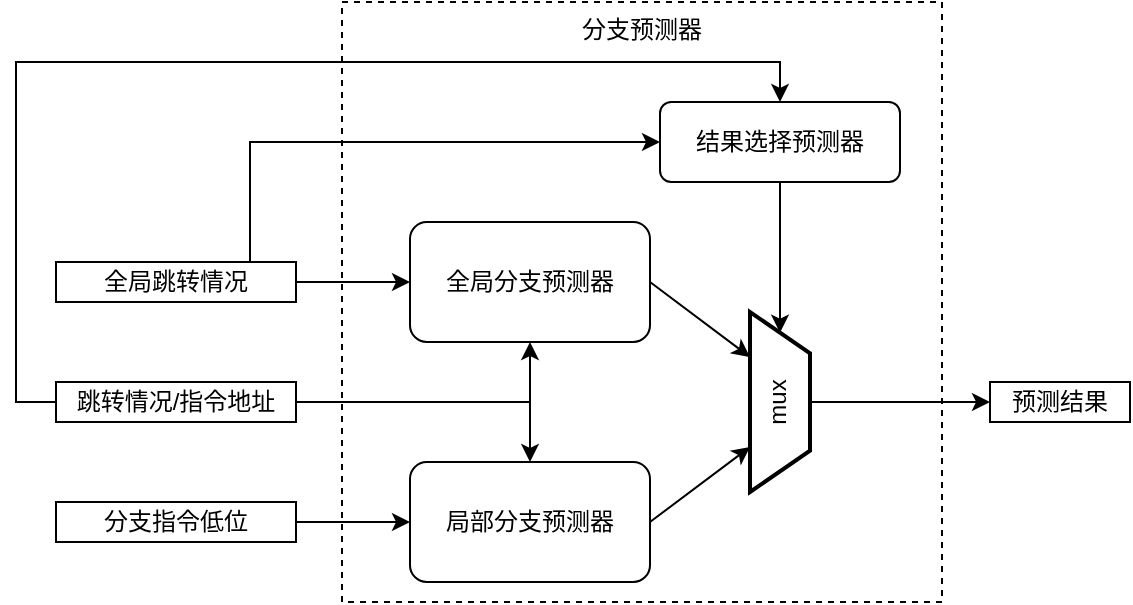 <mxfile version="11.1.4" type="device"><diagram id="6a731a19-8d31-9384-78a2-239565b7b9f0" name="分支预测器"><mxGraphModel dx="1086" dy="808" grid="1" gridSize="10" guides="1" tooltips="1" connect="1" arrows="1" fold="1" page="1" pageScale="1" pageWidth="1169" pageHeight="827" background="#ffffff" math="0" shadow="0"><root><mxCell id="0"/><mxCell id="1" parent="0"/><mxCell id="AM25smXS22YXczxgAaLg-79" value="分支预测器" style="rounded=0;whiteSpace=wrap;html=1;align=center;horizontal=1;verticalAlign=top;dashed=1;gradientColor=none;gradientDirection=north;fillColor=none;" parent="1" vertex="1"><mxGeometry x="180" y="20" width="300" height="300" as="geometry"/></mxCell><mxCell id="AM25smXS22YXczxgAaLg-63" style="edgeStyle=none;rounded=0;orthogonalLoop=1;jettySize=auto;html=1;exitX=1;exitY=0.5;exitDx=0;exitDy=0;entryX=0.75;entryY=0;entryDx=0;entryDy=0;" parent="1" source="AM25smXS22YXczxgAaLg-55" target="AM25smXS22YXczxgAaLg-61" edge="1"><mxGeometry relative="1" as="geometry"/></mxCell><mxCell id="AM25smXS22YXczxgAaLg-55" value="全局分支预测器" style="rounded=1;whiteSpace=wrap;html=1;arcSize=14;" parent="1" vertex="1"><mxGeometry x="214" y="130" width="120" height="60" as="geometry"/></mxCell><mxCell id="AM25smXS22YXczxgAaLg-64" style="edgeStyle=none;rounded=0;orthogonalLoop=1;jettySize=auto;html=1;exitX=1;exitY=0.5;exitDx=0;exitDy=0;entryX=0.25;entryY=0;entryDx=0;entryDy=0;" parent="1" source="AM25smXS22YXczxgAaLg-56" target="AM25smXS22YXczxgAaLg-61" edge="1"><mxGeometry relative="1" as="geometry"/></mxCell><mxCell id="AM25smXS22YXczxgAaLg-56" value="局部分支预测器" style="rounded=1;whiteSpace=wrap;html=1;arcSize=14;" parent="1" vertex="1"><mxGeometry x="214" y="250" width="120" height="60" as="geometry"/></mxCell><mxCell id="AM25smXS22YXczxgAaLg-74" style="edgeStyle=orthogonalEdgeStyle;rounded=0;orthogonalLoop=1;jettySize=auto;html=1;exitX=0.5;exitY=1;exitDx=0;exitDy=0;entryX=0;entryY=0.5;entryDx=0;entryDy=0;" parent="1" source="AM25smXS22YXczxgAaLg-61" target="AM25smXS22YXczxgAaLg-73" edge="1"><mxGeometry relative="1" as="geometry"/></mxCell><mxCell id="AM25smXS22YXczxgAaLg-61" value="mux" style="verticalAlign=top;html=1;strokeWidth=2;shape=trapezoid;perimeter=trapezoidPerimeter;whiteSpace=wrap;size=0.23;arcSize=10;flipV=1;rotation=-90;" parent="1" vertex="1"><mxGeometry x="354" y="205" width="90" height="30" as="geometry"/></mxCell><mxCell id="AM25smXS22YXczxgAaLg-66" style="edgeStyle=none;rounded=0;orthogonalLoop=1;jettySize=auto;html=1;exitX=0.5;exitY=1;exitDx=0;exitDy=0;" parent="1" source="AM25smXS22YXczxgAaLg-65" target="AM25smXS22YXczxgAaLg-61" edge="1"><mxGeometry relative="1" as="geometry"/></mxCell><mxCell id="AM25smXS22YXczxgAaLg-65" value="结果选择预测器" style="rounded=1;whiteSpace=wrap;html=1;arcSize=14;" parent="1" vertex="1"><mxGeometry x="339" y="70" width="120" height="40" as="geometry"/></mxCell><mxCell id="AM25smXS22YXczxgAaLg-68" style="edgeStyle=none;rounded=0;orthogonalLoop=1;jettySize=auto;html=1;exitX=1;exitY=0.5;exitDx=0;exitDy=0;" parent="1" source="AM25smXS22YXczxgAaLg-67" target="AM25smXS22YXczxgAaLg-55" edge="1"><mxGeometry relative="1" as="geometry"/></mxCell><mxCell id="AM25smXS22YXczxgAaLg-69" style="edgeStyle=orthogonalEdgeStyle;rounded=0;orthogonalLoop=1;jettySize=auto;html=1;exitX=0.5;exitY=0;exitDx=0;exitDy=0;entryX=0;entryY=0.5;entryDx=0;entryDy=0;" parent="1" source="AM25smXS22YXczxgAaLg-67" target="AM25smXS22YXczxgAaLg-65" edge="1"><mxGeometry relative="1" as="geometry"><Array as="points"><mxPoint x="134" y="90"/></Array></mxGeometry></mxCell><mxCell id="AM25smXS22YXczxgAaLg-67" value="全局跳转情况" style="rounded=0;whiteSpace=wrap;html=1;" parent="1" vertex="1"><mxGeometry x="37" y="150" width="120" height="20" as="geometry"/></mxCell><mxCell id="AM25smXS22YXczxgAaLg-71" style="edgeStyle=orthogonalEdgeStyle;rounded=0;orthogonalLoop=1;jettySize=auto;html=1;exitX=1;exitY=0.5;exitDx=0;exitDy=0;entryX=0;entryY=0.5;entryDx=0;entryDy=0;" parent="1" source="AM25smXS22YXczxgAaLg-70" target="AM25smXS22YXczxgAaLg-56" edge="1"><mxGeometry relative="1" as="geometry"/></mxCell><mxCell id="AM25smXS22YXczxgAaLg-70" value="分支指令低位" style="rounded=0;whiteSpace=wrap;html=1;" parent="1" vertex="1"><mxGeometry x="37" y="270" width="120" height="20" as="geometry"/></mxCell><mxCell id="AM25smXS22YXczxgAaLg-73" value="预测结果" style="rounded=0;whiteSpace=wrap;html=1;" parent="1" vertex="1"><mxGeometry x="504" y="210" width="70" height="20" as="geometry"/></mxCell><mxCell id="AM25smXS22YXczxgAaLg-76" style="edgeStyle=orthogonalEdgeStyle;rounded=0;orthogonalLoop=1;jettySize=auto;html=1;exitX=1;exitY=0.5;exitDx=0;exitDy=0;" parent="1" source="AM25smXS22YXczxgAaLg-75" target="AM25smXS22YXczxgAaLg-55" edge="1"><mxGeometry relative="1" as="geometry"/></mxCell><mxCell id="AM25smXS22YXczxgAaLg-77" style="edgeStyle=orthogonalEdgeStyle;rounded=0;orthogonalLoop=1;jettySize=auto;html=1;exitX=1;exitY=0.5;exitDx=0;exitDy=0;entryX=0.5;entryY=0;entryDx=0;entryDy=0;" parent="1" source="AM25smXS22YXczxgAaLg-75" target="AM25smXS22YXczxgAaLg-56" edge="1"><mxGeometry relative="1" as="geometry"/></mxCell><mxCell id="AM25smXS22YXczxgAaLg-78" style="edgeStyle=orthogonalEdgeStyle;rounded=0;orthogonalLoop=1;jettySize=auto;html=1;exitX=0;exitY=0.5;exitDx=0;exitDy=0;entryX=0.5;entryY=0;entryDx=0;entryDy=0;" parent="1" source="AM25smXS22YXczxgAaLg-75" target="AM25smXS22YXczxgAaLg-65" edge="1"><mxGeometry relative="1" as="geometry"/></mxCell><mxCell id="AM25smXS22YXczxgAaLg-75" value="跳转情况/指令地址" style="rounded=0;whiteSpace=wrap;html=1;" parent="1" vertex="1"><mxGeometry x="37" y="210" width="120" height="20" as="geometry"/></mxCell></root></mxGraphModel></diagram><diagram id="7CGJWn-XEmwj8qfm6HHy" name="2bit分支预测器"><mxGraphModel dx="813" dy="471" grid="1" gridSize="10" guides="1" tooltips="1" connect="1" arrows="1" fold="1" page="1" pageScale="1" pageWidth="827" pageHeight="1169" math="0" shadow="0"><root><mxCell id="G2nhcEMkMIPuHJV0WTLx-0"/><mxCell id="G2nhcEMkMIPuHJV0WTLx-1" parent="G2nhcEMkMIPuHJV0WTLx-0"/><mxCell id="G2nhcEMkMIPuHJV0WTLx-6" style="edgeStyle=orthogonalEdgeStyle;rounded=0;orthogonalLoop=1;jettySize=auto;html=1;exitX=1;exitY=0.75;exitDx=0;exitDy=0;entryX=0;entryY=0.75;entryDx=0;entryDy=0;" edge="1" parent="G2nhcEMkMIPuHJV0WTLx-1" source="G2nhcEMkMIPuHJV0WTLx-2" target="G2nhcEMkMIPuHJV0WTLx-3"><mxGeometry relative="1" as="geometry"/></mxCell><mxCell id="G2nhcEMkMIPuHJV0WTLx-7" value="预测错误" style="text;html=1;resizable=0;points=[];align=center;verticalAlign=middle;labelBackgroundColor=#ffffff;" vertex="1" connectable="0" parent="G2nhcEMkMIPuHJV0WTLx-6"><mxGeometry x="0.173" y="2" relative="1" as="geometry"><mxPoint x="-13" y="2" as="offset"/></mxGeometry></mxCell><mxCell id="G2nhcEMkMIPuHJV0WTLx-2" value="预测跳转&lt;br&gt;11" style="rounded=0;whiteSpace=wrap;html=1;fillColor=#ffffff;gradientColor=none;align=center;" vertex="1" parent="G2nhcEMkMIPuHJV0WTLx-1"><mxGeometry x="160" y="200" width="120" height="60" as="geometry"/></mxCell><mxCell id="G2nhcEMkMIPuHJV0WTLx-8" value="预测错误" style="edgeStyle=orthogonalEdgeStyle;rounded=0;orthogonalLoop=1;jettySize=auto;html=1;exitX=0.5;exitY=1;exitDx=0;exitDy=0;" edge="1" parent="G2nhcEMkMIPuHJV0WTLx-1" source="G2nhcEMkMIPuHJV0WTLx-3" target="G2nhcEMkMIPuHJV0WTLx-4"><mxGeometry relative="1" as="geometry"/></mxCell><mxCell id="G2nhcEMkMIPuHJV0WTLx-9" style="edgeStyle=orthogonalEdgeStyle;rounded=0;orthogonalLoop=1;jettySize=auto;html=1;exitX=0;exitY=0.25;exitDx=0;exitDy=0;entryX=1;entryY=0.25;entryDx=0;entryDy=0;" edge="1" parent="G2nhcEMkMIPuHJV0WTLx-1" source="G2nhcEMkMIPuHJV0WTLx-3" target="G2nhcEMkMIPuHJV0WTLx-2"><mxGeometry relative="1" as="geometry"/></mxCell><mxCell id="G2nhcEMkMIPuHJV0WTLx-10" value="预测正确" style="text;html=1;resizable=0;points=[];align=center;verticalAlign=middle;labelBackgroundColor=#ffffff;" vertex="1" connectable="0" parent="G2nhcEMkMIPuHJV0WTLx-9"><mxGeometry x="-0.333" relative="1" as="geometry"><mxPoint x="-25" y="-2" as="offset"/></mxGeometry></mxCell><mxCell id="G2nhcEMkMIPuHJV0WTLx-3" value="预测跳转&lt;br&gt;10" style="rounded=0;whiteSpace=wrap;html=1;fillColor=#ffffff;gradientColor=none;align=center;" vertex="1" parent="G2nhcEMkMIPuHJV0WTLx-1"><mxGeometry x="430" y="200" width="120" height="60" as="geometry"/></mxCell><mxCell id="G2nhcEMkMIPuHJV0WTLx-18" style="edgeStyle=orthogonalEdgeStyle;rounded=0;orthogonalLoop=1;jettySize=auto;html=1;exitX=0;exitY=0.75;exitDx=0;exitDy=0;entryX=1;entryY=0.75;entryDx=0;entryDy=0;" edge="1" parent="G2nhcEMkMIPuHJV0WTLx-1" source="G2nhcEMkMIPuHJV0WTLx-4" target="G2nhcEMkMIPuHJV0WTLx-5"><mxGeometry relative="1" as="geometry"/></mxCell><mxCell id="G2nhcEMkMIPuHJV0WTLx-19" value="预测错误" style="text;html=1;resizable=0;points=[];align=center;verticalAlign=middle;labelBackgroundColor=#ffffff;" vertex="1" connectable="0" parent="G2nhcEMkMIPuHJV0WTLx-18"><mxGeometry x="0.206" relative="1" as="geometry"><mxPoint x="15.5" y="-2" as="offset"/></mxGeometry></mxCell><mxCell id="G2nhcEMkMIPuHJV0WTLx-4" value="预测不跳转&lt;br&gt;00" style="rounded=0;whiteSpace=wrap;html=1;fillColor=#ffffff;gradientColor=none;align=center;" vertex="1" parent="G2nhcEMkMIPuHJV0WTLx-1"><mxGeometry x="430" y="320" width="120" height="60" as="geometry"/></mxCell><mxCell id="G2nhcEMkMIPuHJV0WTLx-13" style="edgeStyle=orthogonalEdgeStyle;rounded=0;orthogonalLoop=1;jettySize=auto;html=1;exitX=0.5;exitY=0;exitDx=0;exitDy=0;entryX=0.5;entryY=1;entryDx=0;entryDy=0;" edge="1" parent="G2nhcEMkMIPuHJV0WTLx-1" source="G2nhcEMkMIPuHJV0WTLx-5" target="G2nhcEMkMIPuHJV0WTLx-2"><mxGeometry relative="1" as="geometry"/></mxCell><mxCell id="G2nhcEMkMIPuHJV0WTLx-14" value="预测错误" style="text;html=1;resizable=0;points=[];align=center;verticalAlign=middle;labelBackgroundColor=#ffffff;" vertex="1" connectable="0" parent="G2nhcEMkMIPuHJV0WTLx-13"><mxGeometry x="-0.181" y="2" relative="1" as="geometry"><mxPoint x="2" y="-5.5" as="offset"/></mxGeometry></mxCell><mxCell id="G2nhcEMkMIPuHJV0WTLx-15" style="edgeStyle=orthogonalEdgeStyle;rounded=0;orthogonalLoop=1;jettySize=auto;html=1;exitX=1;exitY=0.25;exitDx=0;exitDy=0;entryX=0;entryY=0.25;entryDx=0;entryDy=0;" edge="1" parent="G2nhcEMkMIPuHJV0WTLx-1" source="G2nhcEMkMIPuHJV0WTLx-5" target="G2nhcEMkMIPuHJV0WTLx-4"><mxGeometry relative="1" as="geometry"/></mxCell><mxCell id="G2nhcEMkMIPuHJV0WTLx-17" value="预测正确" style="text;html=1;resizable=0;points=[];align=center;verticalAlign=middle;labelBackgroundColor=#ffffff;" vertex="1" connectable="0" parent="G2nhcEMkMIPuHJV0WTLx-15"><mxGeometry x="0.328" y="-1" relative="1" as="geometry"><mxPoint x="-24.5" y="-3.5" as="offset"/></mxGeometry></mxCell><mxCell id="G2nhcEMkMIPuHJV0WTLx-5" value="预测不跳转&lt;br&gt;01" style="rounded=0;whiteSpace=wrap;html=1;fillColor=#ffffff;gradientColor=none;align=center;" vertex="1" parent="G2nhcEMkMIPuHJV0WTLx-1"><mxGeometry x="160" y="320" width="120" height="60" as="geometry"/></mxCell><mxCell id="G2nhcEMkMIPuHJV0WTLx-11" style="edgeStyle=orthogonalEdgeStyle;rounded=0;orthogonalLoop=1;jettySize=auto;html=1;exitX=0.5;exitY=0;exitDx=0;exitDy=0;entryX=0;entryY=0.5;entryDx=0;entryDy=0;" edge="1" parent="G2nhcEMkMIPuHJV0WTLx-1" source="G2nhcEMkMIPuHJV0WTLx-2" target="G2nhcEMkMIPuHJV0WTLx-2"><mxGeometry relative="1" as="geometry"><Array as="points"><mxPoint x="220" y="180"/><mxPoint x="140" y="180"/><mxPoint x="140" y="230"/></Array></mxGeometry></mxCell><mxCell id="G2nhcEMkMIPuHJV0WTLx-12" value="预测正确" style="text;html=1;resizable=0;points=[];align=center;verticalAlign=middle;labelBackgroundColor=#ffffff;" vertex="1" connectable="0" parent="G2nhcEMkMIPuHJV0WTLx-11"><mxGeometry x="0.295" y="-1" relative="1" as="geometry"><mxPoint as="offset"/></mxGeometry></mxCell><mxCell id="G2nhcEMkMIPuHJV0WTLx-20" style="edgeStyle=orthogonalEdgeStyle;rounded=0;orthogonalLoop=1;jettySize=auto;html=1;exitX=1;exitY=0.5;exitDx=0;exitDy=0;entryX=0.5;entryY=1;entryDx=0;entryDy=0;" edge="1" parent="G2nhcEMkMIPuHJV0WTLx-1" source="G2nhcEMkMIPuHJV0WTLx-4" target="G2nhcEMkMIPuHJV0WTLx-4"><mxGeometry relative="1" as="geometry"/></mxCell><mxCell id="G2nhcEMkMIPuHJV0WTLx-21" value="预测正确" style="text;html=1;resizable=0;points=[];align=center;verticalAlign=middle;labelBackgroundColor=#ffffff;" vertex="1" connectable="0" parent="G2nhcEMkMIPuHJV0WTLx-20"><mxGeometry x="-0.232" y="-1" relative="1" as="geometry"><mxPoint x="1" y="-5.5" as="offset"/></mxGeometry></mxCell></root></mxGraphModel></diagram><diagram id="UWrxlKTPAggjHFX-Bkyw" name="本地分支预测器"><mxGraphModel dx="1422" dy="824" grid="1" gridSize="10" guides="1" tooltips="1" connect="1" arrows="1" fold="1" page="1" pageScale="1" pageWidth="827" pageHeight="1169" math="0" shadow="0"><root><mxCell id="MIY2yQ2EFplE9RBHf6HZ-0"/><mxCell id="MIY2yQ2EFplE9RBHf6HZ-1" parent="MIY2yQ2EFplE9RBHf6HZ-0"/><mxCell id="MIY2yQ2EFplE9RBHf6HZ-4" style="edgeStyle=orthogonalEdgeStyle;rounded=0;orthogonalLoop=1;jettySize=auto;html=1;exitX=1;exitY=0.5;exitDx=0;exitDy=0;" edge="1" parent="MIY2yQ2EFplE9RBHf6HZ-1" source="MIY2yQ2EFplE9RBHf6HZ-2" target="MIY2yQ2EFplE9RBHf6HZ-3"><mxGeometry relative="1" as="geometry"/></mxCell><mxCell id="MIY2yQ2EFplE9RBHf6HZ-2" value="分支指令低地址" style="rounded=1;whiteSpace=wrap;html=1;" vertex="1" parent="MIY2yQ2EFplE9RBHf6HZ-1"><mxGeometry x="120" y="240" width="120" height="40" as="geometry"/></mxCell><mxCell id="MIY2yQ2EFplE9RBHf6HZ-7" style="edgeStyle=orthogonalEdgeStyle;rounded=0;orthogonalLoop=1;jettySize=auto;html=1;exitX=0.5;exitY=1;exitDx=0;exitDy=0;" edge="1" parent="MIY2yQ2EFplE9RBHf6HZ-1" source="MIY2yQ2EFplE9RBHf6HZ-3" target="MIY2yQ2EFplE9RBHf6HZ-5"><mxGeometry relative="1" as="geometry"/></mxCell><mxCell id="MIY2yQ2EFplE9RBHf6HZ-3" value="BHT&lt;br&gt;（branch history table）" style="shape=internalStorage;whiteSpace=wrap;html=1;backgroundOutline=1;" vertex="1" parent="MIY2yQ2EFplE9RBHf6HZ-1"><mxGeometry x="320" y="200" width="120" height="120" as="geometry"/></mxCell><mxCell id="MIY2yQ2EFplE9RBHf6HZ-8" style="edgeStyle=orthogonalEdgeStyle;rounded=0;orthogonalLoop=1;jettySize=auto;html=1;exitX=1;exitY=0.5;exitDx=0;exitDy=0;entryX=0;entryY=0.5;entryDx=0;entryDy=0;" edge="1" parent="MIY2yQ2EFplE9RBHf6HZ-1" source="MIY2yQ2EFplE9RBHf6HZ-5" target="MIY2yQ2EFplE9RBHf6HZ-6"><mxGeometry relative="1" as="geometry"/></mxCell><mxCell id="MIY2yQ2EFplE9RBHf6HZ-5" value="局部分支历史" style="rounded=1;whiteSpace=wrap;html=1;" vertex="1" parent="MIY2yQ2EFplE9RBHf6HZ-1"><mxGeometry x="320" y="360" width="120" height="40" as="geometry"/></mxCell><mxCell id="MIY2yQ2EFplE9RBHf6HZ-10" style="edgeStyle=orthogonalEdgeStyle;rounded=0;orthogonalLoop=1;jettySize=auto;html=1;exitX=0.5;exitY=1;exitDx=0;exitDy=0;" edge="1" parent="MIY2yQ2EFplE9RBHf6HZ-1" source="MIY2yQ2EFplE9RBHf6HZ-6" target="MIY2yQ2EFplE9RBHf6HZ-9"><mxGeometry relative="1" as="geometry"/></mxCell><mxCell id="MIY2yQ2EFplE9RBHf6HZ-6" value="PHT&lt;br&gt;（pattern history table）" style="shape=internalStorage;whiteSpace=wrap;html=1;backgroundOutline=1;" vertex="1" parent="MIY2yQ2EFplE9RBHf6HZ-1"><mxGeometry x="520" y="200" width="120" height="120" as="geometry"/></mxCell><mxCell id="MIY2yQ2EFplE9RBHf6HZ-9" value="预测结果" style="rounded=1;whiteSpace=wrap;html=1;" vertex="1" parent="MIY2yQ2EFplE9RBHf6HZ-1"><mxGeometry x="520" y="360" width="120" height="40" as="geometry"/></mxCell></root></mxGraphModel></diagram><diagram id="4ISW898pScEUHqIW0nuR" name="全局分支预测器"><mxGraphModel dx="1422" dy="824" grid="1" gridSize="10" guides="1" tooltips="1" connect="1" arrows="1" fold="1" page="1" pageScale="1" pageWidth="827" pageHeight="1169" math="0" shadow="0"><root><mxCell id="PV5rmWBYXZDeKvM2FjAM-0"/><mxCell id="PV5rmWBYXZDeKvM2FjAM-1" parent="PV5rmWBYXZDeKvM2FjAM-0"/><mxCell id="EF5eu-xbk6PQGgz2Jpf_-3" value="" style="edgeStyle=orthogonalEdgeStyle;rounded=0;orthogonalLoop=1;jettySize=auto;html=1;" edge="1" parent="PV5rmWBYXZDeKvM2FjAM-1" source="PV5rmWBYXZDeKvM2FjAM-2" target="EF5eu-xbk6PQGgz2Jpf_-1"><mxGeometry relative="1" as="geometry"/></mxCell><mxCell id="PV5rmWBYXZDeKvM2FjAM-2" value="全局分支历史" style="rounded=1;whiteSpace=wrap;html=1;" vertex="1" parent="PV5rmWBYXZDeKvM2FjAM-1"><mxGeometry x="200" y="240" width="120" height="40" as="geometry"/></mxCell><mxCell id="EF5eu-xbk6PQGgz2Jpf_-0" style="edgeStyle=orthogonalEdgeStyle;rounded=0;orthogonalLoop=1;jettySize=auto;html=1;exitX=0.5;exitY=1;exitDx=0;exitDy=0;" edge="1" parent="PV5rmWBYXZDeKvM2FjAM-1" source="EF5eu-xbk6PQGgz2Jpf_-1" target="EF5eu-xbk6PQGgz2Jpf_-2"><mxGeometry relative="1" as="geometry"/></mxCell><mxCell id="EF5eu-xbk6PQGgz2Jpf_-1" value="PHT&lt;br&gt;（pattern history table）" style="shape=internalStorage;whiteSpace=wrap;html=1;backgroundOutline=1;" vertex="1" parent="PV5rmWBYXZDeKvM2FjAM-1"><mxGeometry x="360" y="200" width="120" height="120" as="geometry"/></mxCell><mxCell id="EF5eu-xbk6PQGgz2Jpf_-2" value="预测结果" style="rounded=1;whiteSpace=wrap;html=1;" vertex="1" parent="PV5rmWBYXZDeKvM2FjAM-1"><mxGeometry x="360" y="360" width="120" height="40" as="geometry"/></mxCell></root></mxGraphModel></diagram></mxfile>